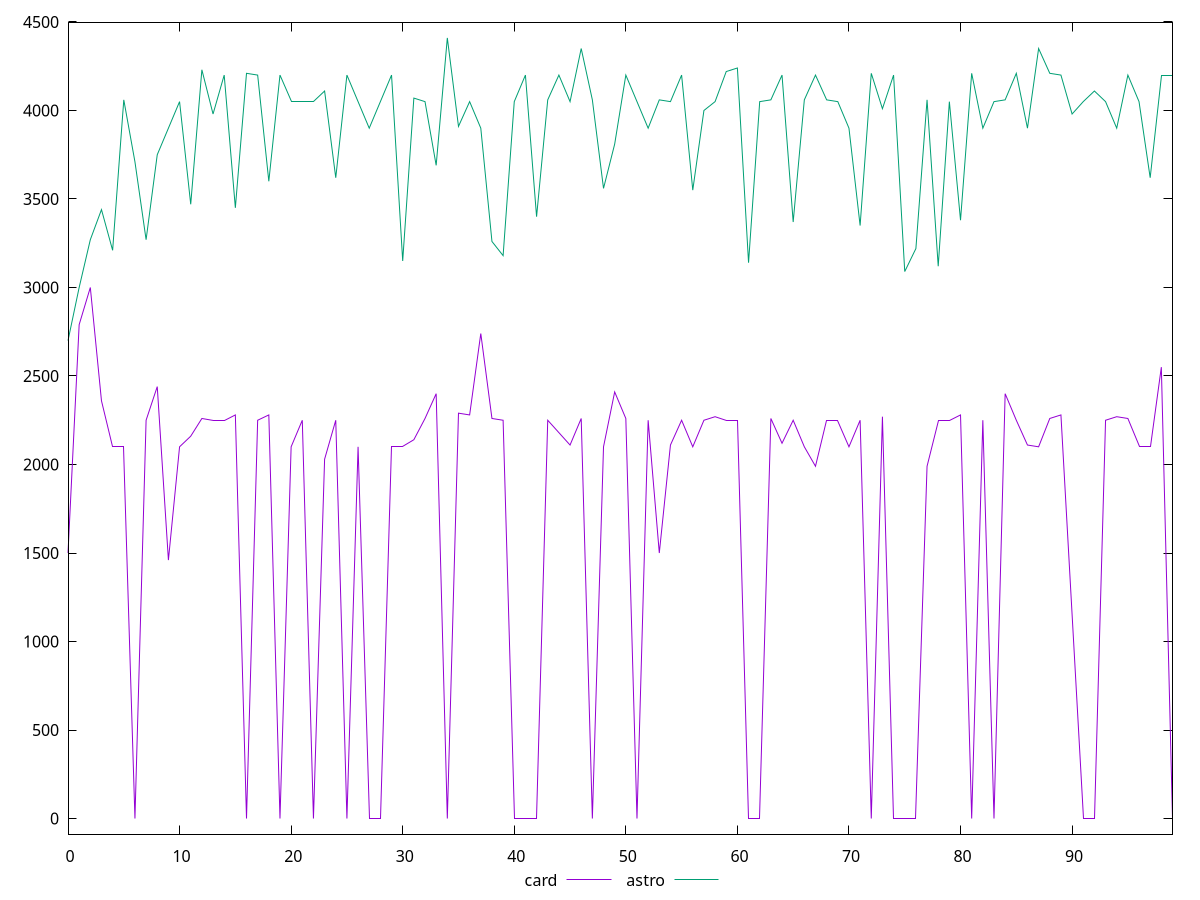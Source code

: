 reset

$card <<EOF
0 1500
1 2790
2 3000
3 2360
4 2100
5 2100
6 0
7 2250
8 2440
9 1460
10 2100
11 2160
12 2260
13 2250
14 2250
15 2280
16 0
17 2250
18 2280
19 0
20 2100
21 2250
22 0
23 2030
24 2250
25 0
26 2100
27 0
28 0
29 2100
30 2100
31 2140
32 2260
33 2400
34 0
35 2290
36 2280
37 2740
38 2260
39 2250
40 0
41 0
42 0
43 2250
44 2180
45 2110
46 2260
47 0
48 2100
49 2410
50 2260
51 0
52 2250
53 1500
54 2110
55 2250
56 2100
57 2250
58 2270
59 2250
60 2250
61 0
62 0
63 2260
64 2120
65 2250
66 2100
67 1990
68 2250
69 2250
70 2100
71 2250
72 0
73 2270
74 0
75 0
76 0
77 1990
78 2250
79 2250
80 2280
81 0
82 2250
83 0
84 2400
85 2250
86 2110
87 2100
88 2260
89 2280
91 0
92 0
93 2250
94 2270
95 2260
96 2100
97 2100
98 2550
99 0
EOF

$astro <<EOF
0 2700
1 3000
2 3270
3 3440
4 3210
5 4060
6 3710
7 3270
8 3750
9 3900
10 4050
11 3470
12 4230
13 3980
14 4200
15 3450
16 4210
17 4200
18 3600
19 4200
20 4050
21 4050
22 4050
23 4110
24 3620
25 4200
26 4050
27 3900
28 4050
29 4200
30 3150
31 4070
32 4050
33 3690
34 4410
35 3910
36 4050
37 3900
38 3260
39 3180
40 4050
41 4200
42 3400
43 4060
44 4200
45 4050
46 4350
47 4060
48 3560
49 3810
50 4200
51 4050
52 3900
53 4060
54 4050
55 4200
56 3550
57 4000
58 4050
59 4220
60 4240
61 3140
62 4050
63 4060
64 4200
65 3370
66 4060
67 4200
68 4060
69 4050
70 3900
71 3350
72 4210
73 4010
74 4200
75 3090
76 3220
77 4060
78 3120
79 4050
80 3380
81 4210
82 3900
83 4050
84 4060
85 4210
86 3900
87 4350
88 4210
89 4200
90 3980
91 4050
92 4110
93 4050
94 3900
95 4200
96 4050
97 3620
98 4200
99 4200
EOF

set key outside below
set xrange [0:99]
set yrange [-88.2:4498.2]
set trange [-88.2:4498.2]
set terminal svg size 640, 520 enhanced background rgb 'white'
set output "report/report_00029_2021-02-24T13-36-40.390Z/unused-javascript/comparison/line/2_vs_3.svg"

plot $card title "card" with line, \
     $astro title "astro" with line

reset

